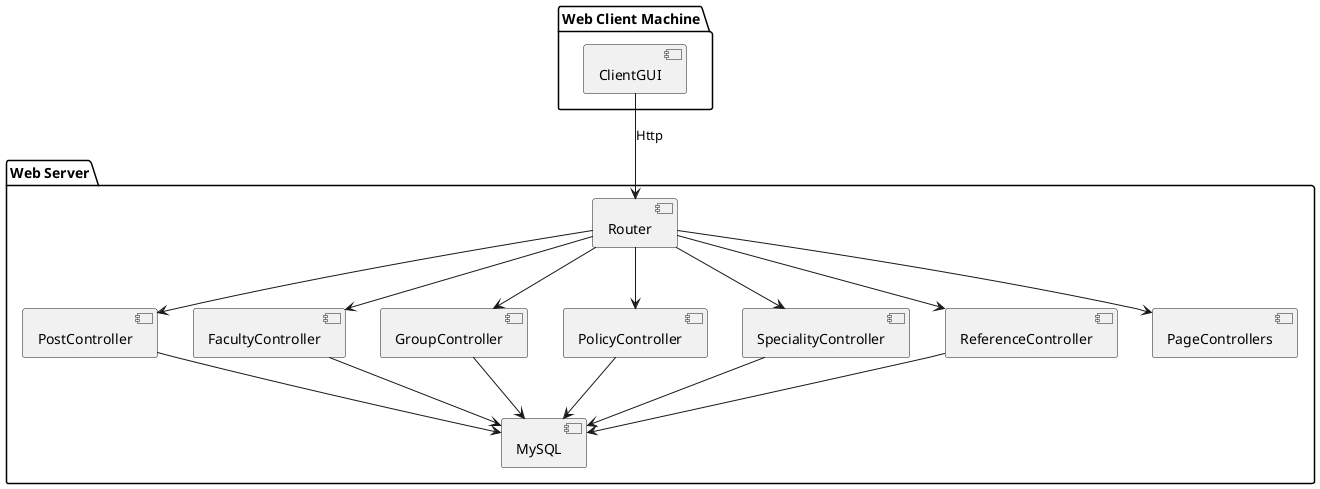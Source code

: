 @startuml

package "Web Client Machine" {
[ClientGUI]
}

package "Web Server" {
[Router]
[PostController]
[FacultyController]
[GroupController]
[PolicyController]
[SpecialityController]
[ReferenceController]
[PageControllers]
[MySQL]
}

[ClientGUI] --> [Router] : Http
[Router] --> [PostController]
[Router] --> [FacultyController]
[Router] --> [GroupController]
[Router] --> [PolicyController]
[Router] --> [SpecialityController]
[Router] --> [ReferenceController]
[Router] --> [PageControllers]
[PostController] --> [MySQL]
[FacultyController] --> [MySQL]
[GroupController] --> [MySQL]
[PolicyController] --> [MySQL]
[SpecialityController] --> [MySQL]
[ReferenceController] --> [MySQL]
@enduml